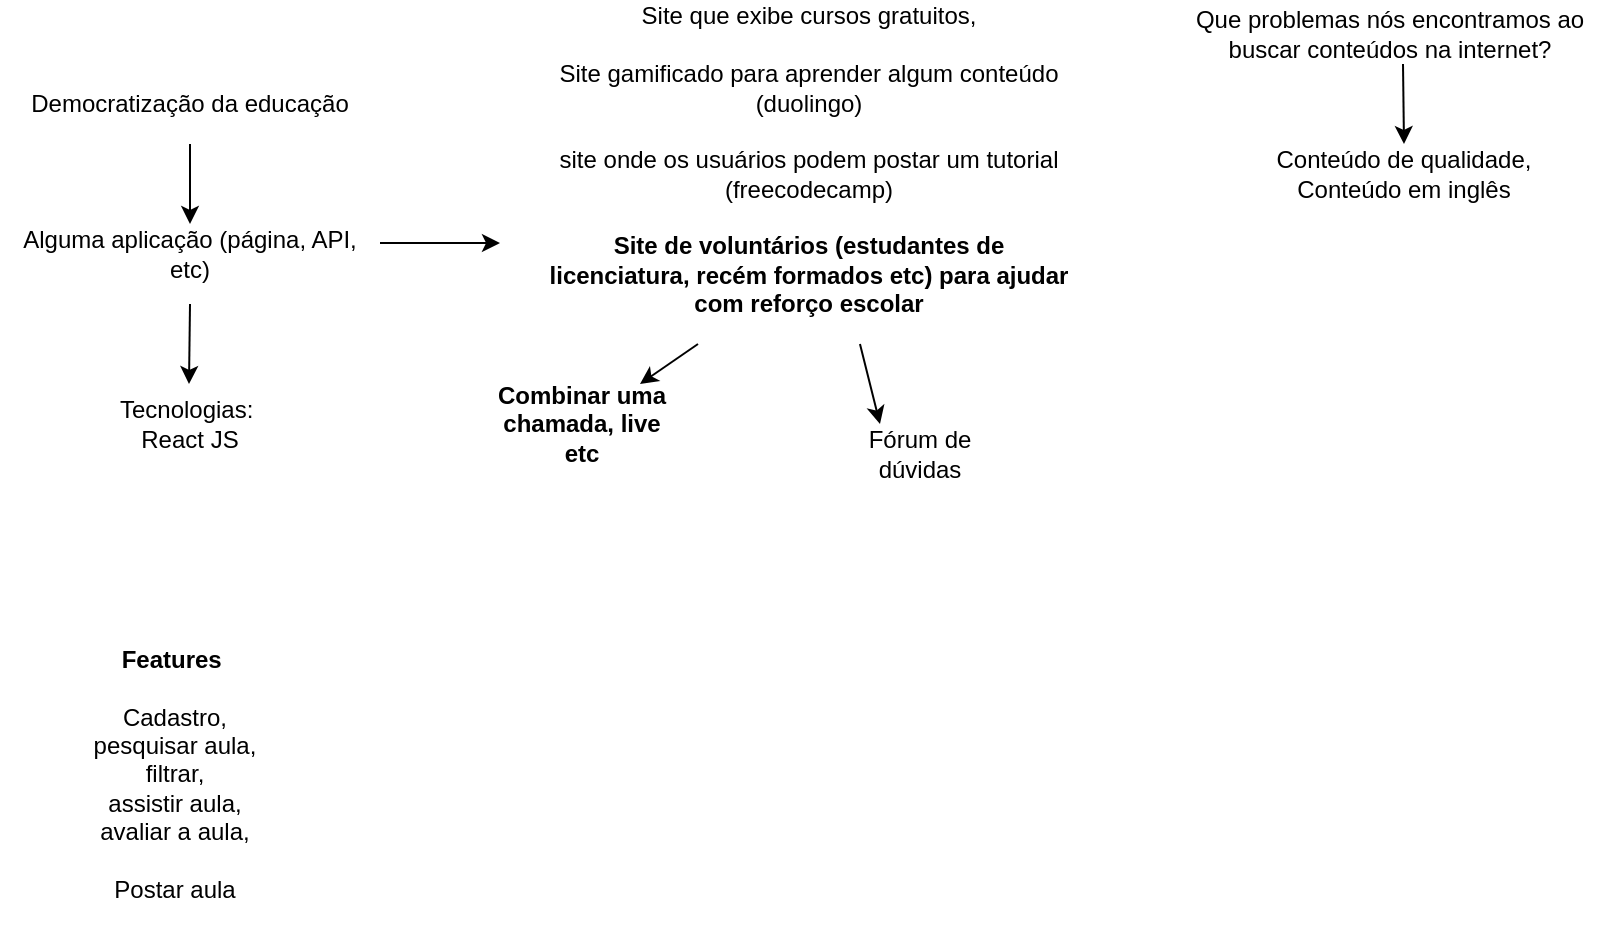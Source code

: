 <mxfile version="20.0.4" type="device"><diagram id="rn_-V9sFAPRM84pQUse6" name="Page-1"><mxGraphModel dx="796" dy="461" grid="1" gridSize="10" guides="1" tooltips="1" connect="1" arrows="1" fold="1" page="1" pageScale="1" pageWidth="827" pageHeight="1169" math="0" shadow="0"><root><mxCell id="0"/><mxCell id="1" parent="0"/><mxCell id="C-NonVb1DxKFZXmbi3Jo-6" style="edgeStyle=orthogonalEdgeStyle;rounded=0;orthogonalLoop=1;jettySize=auto;html=1;exitX=0.5;exitY=1;exitDx=0;exitDy=0;" edge="1" parent="1" source="C-NonVb1DxKFZXmbi3Jo-2"><mxGeometry relative="1" as="geometry"><mxPoint x="125" y="130" as="targetPoint"/></mxGeometry></mxCell><mxCell id="C-NonVb1DxKFZXmbi3Jo-2" value="Democratização da educação" style="text;html=1;strokeColor=none;fillColor=none;align=center;verticalAlign=middle;whiteSpace=wrap;rounded=0;" vertex="1" parent="1"><mxGeometry x="40" y="50" width="170" height="40" as="geometry"/></mxCell><mxCell id="C-NonVb1DxKFZXmbi3Jo-3" value="Alguma aplicação (página, API, etc)" style="text;html=1;strokeColor=none;fillColor=none;align=center;verticalAlign=middle;whiteSpace=wrap;rounded=0;" vertex="1" parent="1"><mxGeometry x="30" y="120" width="190" height="50" as="geometry"/></mxCell><mxCell id="C-NonVb1DxKFZXmbi3Jo-7" value="Tecnologias:&amp;nbsp;&lt;br&gt;React JS" style="text;html=1;strokeColor=none;fillColor=none;align=center;verticalAlign=middle;whiteSpace=wrap;rounded=0;" vertex="1" parent="1"><mxGeometry x="55" y="190" width="140" height="80" as="geometry"/></mxCell><mxCell id="C-NonVb1DxKFZXmbi3Jo-10" value="" style="endArrow=classic;html=1;rounded=0;" edge="1" parent="1"><mxGeometry width="50" height="50" relative="1" as="geometry"><mxPoint x="125" y="170" as="sourcePoint"/><mxPoint x="124.5" y="210" as="targetPoint"/></mxGeometry></mxCell><mxCell id="C-NonVb1DxKFZXmbi3Jo-11" value="Site que exibe cursos gratuitos,&lt;br&gt;&lt;br&gt;Site gamificado para aprender algum conteúdo (duolingo)&lt;br&gt;&lt;br&gt;site onde os usuários podem postar um tutorial (freecodecamp)&lt;br&gt;&lt;br&gt;&lt;b&gt;Site de voluntários (estudantes de licenciatura, recém formados etc) para ajudar com reforço escolar&lt;/b&gt;" style="text;html=1;strokeColor=none;fillColor=none;align=center;verticalAlign=middle;whiteSpace=wrap;rounded=0;" vertex="1" parent="1"><mxGeometry x="300" y="60" width="269" height="75" as="geometry"/></mxCell><mxCell id="C-NonVb1DxKFZXmbi3Jo-12" value="" style="endArrow=classic;html=1;rounded=0;" edge="1" parent="1"><mxGeometry width="50" height="50" relative="1" as="geometry"><mxPoint x="220" y="139.5" as="sourcePoint"/><mxPoint x="280" y="139.5" as="targetPoint"/></mxGeometry></mxCell><mxCell id="C-NonVb1DxKFZXmbi3Jo-13" value="Que problemas nós encontramos ao buscar conteúdos na internet?" style="text;html=1;strokeColor=none;fillColor=none;align=center;verticalAlign=middle;whiteSpace=wrap;rounded=0;" vertex="1" parent="1"><mxGeometry x="610" y="20" width="230" height="30" as="geometry"/></mxCell><mxCell id="C-NonVb1DxKFZXmbi3Jo-14" value="Conteúdo de qualidade,&lt;br&gt;Conteúdo em inglês" style="text;html=1;strokeColor=none;fillColor=none;align=center;verticalAlign=middle;whiteSpace=wrap;rounded=0;" vertex="1" parent="1"><mxGeometry x="637" y="60" width="190" height="90" as="geometry"/></mxCell><mxCell id="C-NonVb1DxKFZXmbi3Jo-15" value="" style="endArrow=classic;html=1;rounded=0;" edge="1" parent="1"><mxGeometry width="50" height="50" relative="1" as="geometry"><mxPoint x="731.5" y="50" as="sourcePoint"/><mxPoint x="732" y="90" as="targetPoint"/></mxGeometry></mxCell><mxCell id="C-NonVb1DxKFZXmbi3Jo-17" value="" style="endArrow=classic;html=1;rounded=0;" edge="1" parent="1"><mxGeometry width="50" height="50" relative="1" as="geometry"><mxPoint x="379" y="190" as="sourcePoint"/><mxPoint x="350" y="210" as="targetPoint"/></mxGeometry></mxCell><mxCell id="C-NonVb1DxKFZXmbi3Jo-18" value="" style="endArrow=classic;html=1;rounded=0;" edge="1" parent="1" target="C-NonVb1DxKFZXmbi3Jo-19"><mxGeometry width="50" height="50" relative="1" as="geometry"><mxPoint x="460" y="190" as="sourcePoint"/><mxPoint x="450" y="200" as="targetPoint"/><Array as="points"><mxPoint x="470" y="230"/></Array></mxGeometry></mxCell><mxCell id="C-NonVb1DxKFZXmbi3Jo-19" value="Fórum de dúvidas" style="text;html=1;strokeColor=none;fillColor=none;align=center;verticalAlign=middle;whiteSpace=wrap;rounded=0;" vertex="1" parent="1"><mxGeometry x="460" y="230" width="60" height="30" as="geometry"/></mxCell><mxCell id="C-NonVb1DxKFZXmbi3Jo-20" value="&lt;b&gt;Combinar uma chamada, live etc&lt;/b&gt;" style="text;html=1;strokeColor=none;fillColor=none;align=center;verticalAlign=middle;whiteSpace=wrap;rounded=0;" vertex="1" parent="1"><mxGeometry x="271" y="215" width="100" height="30" as="geometry"/></mxCell><mxCell id="C-NonVb1DxKFZXmbi3Jo-22" value="&lt;b&gt;Features&amp;nbsp;&lt;/b&gt;&lt;br&gt;&lt;br&gt;Cadastro,&lt;br&gt;pesquisar aula,&lt;br&gt;filtrar,&lt;br&gt;assistir aula,&lt;br&gt;avaliar a aula,&lt;br&gt;&lt;br&gt;Postar aula" style="text;html=1;strokeColor=none;fillColor=none;align=center;verticalAlign=middle;whiteSpace=wrap;rounded=0;" vertex="1" parent="1"><mxGeometry x="55" y="330" width="125" height="150" as="geometry"/></mxCell></root></mxGraphModel></diagram></mxfile>